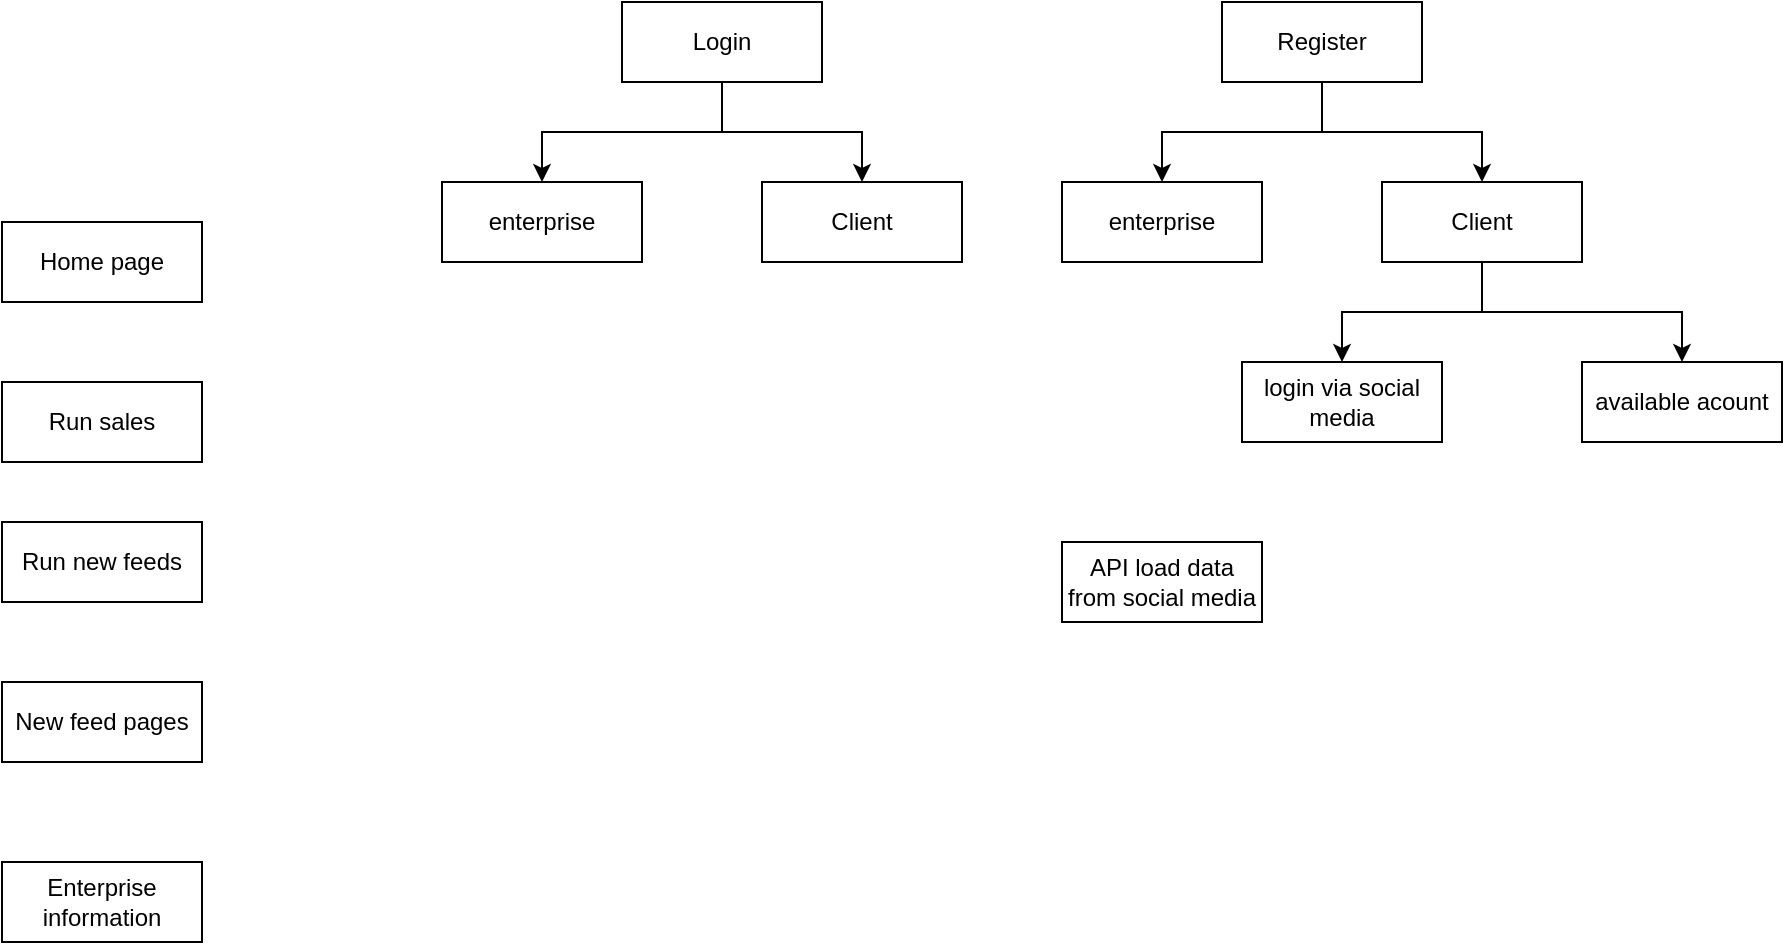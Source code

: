 <mxfile version="15.2.4" type="github">
  <diagram id="BOJJNkMMljvyY1yINhiO" name="Page-1">
    <mxGraphModel dx="1422" dy="794" grid="1" gridSize="10" guides="1" tooltips="1" connect="1" arrows="1" fold="1" page="1" pageScale="1" pageWidth="850" pageHeight="1100" math="0" shadow="0">
      <root>
        <mxCell id="0" />
        <mxCell id="1" parent="0" />
        <mxCell id="W5pFXup2JFohNcSb8Qt0-1" value="Home page" style="whiteSpace=wrap;html=1;align=center;" vertex="1" parent="1">
          <mxGeometry x="80" y="150" width="100" height="40" as="geometry" />
        </mxCell>
        <mxCell id="W5pFXup2JFohNcSb8Qt0-9" style="edgeStyle=orthogonalEdgeStyle;rounded=0;orthogonalLoop=1;jettySize=auto;html=1;" edge="1" parent="1" source="W5pFXup2JFohNcSb8Qt0-2" target="W5pFXup2JFohNcSb8Qt0-3">
          <mxGeometry relative="1" as="geometry" />
        </mxCell>
        <mxCell id="W5pFXup2JFohNcSb8Qt0-10" style="edgeStyle=orthogonalEdgeStyle;rounded=0;orthogonalLoop=1;jettySize=auto;html=1;" edge="1" parent="1" source="W5pFXup2JFohNcSb8Qt0-2" target="W5pFXup2JFohNcSb8Qt0-4">
          <mxGeometry relative="1" as="geometry" />
        </mxCell>
        <mxCell id="W5pFXup2JFohNcSb8Qt0-2" value="Login" style="whiteSpace=wrap;html=1;align=center;" vertex="1" parent="1">
          <mxGeometry x="390" y="40" width="100" height="40" as="geometry" />
        </mxCell>
        <mxCell id="W5pFXup2JFohNcSb8Qt0-3" value="enterprise" style="whiteSpace=wrap;html=1;align=center;" vertex="1" parent="1">
          <mxGeometry x="300" y="130" width="100" height="40" as="geometry" />
        </mxCell>
        <mxCell id="W5pFXup2JFohNcSb8Qt0-4" value="Client" style="whiteSpace=wrap;html=1;align=center;" vertex="1" parent="1">
          <mxGeometry x="460" y="130" width="100" height="40" as="geometry" />
        </mxCell>
        <mxCell id="W5pFXup2JFohNcSb8Qt0-5" value="Run sales" style="whiteSpace=wrap;html=1;align=center;" vertex="1" parent="1">
          <mxGeometry x="80" y="230" width="100" height="40" as="geometry" />
        </mxCell>
        <mxCell id="W5pFXup2JFohNcSb8Qt0-7" value="Run new feeds" style="whiteSpace=wrap;html=1;align=center;" vertex="1" parent="1">
          <mxGeometry x="80" y="300" width="100" height="40" as="geometry" />
        </mxCell>
        <mxCell id="W5pFXup2JFohNcSb8Qt0-11" value="API load data from social media" style="whiteSpace=wrap;html=1;align=center;" vertex="1" parent="1">
          <mxGeometry x="610" y="310" width="100" height="40" as="geometry" />
        </mxCell>
        <mxCell id="W5pFXup2JFohNcSb8Qt0-12" value="enterprise" style="whiteSpace=wrap;html=1;align=center;" vertex="1" parent="1">
          <mxGeometry x="610" y="130" width="100" height="40" as="geometry" />
        </mxCell>
        <mxCell id="W5pFXup2JFohNcSb8Qt0-15" style="edgeStyle=orthogonalEdgeStyle;rounded=0;orthogonalLoop=1;jettySize=auto;html=1;" edge="1" parent="1" source="W5pFXup2JFohNcSb8Qt0-13" target="W5pFXup2JFohNcSb8Qt0-12">
          <mxGeometry relative="1" as="geometry" />
        </mxCell>
        <mxCell id="W5pFXup2JFohNcSb8Qt0-16" style="edgeStyle=orthogonalEdgeStyle;rounded=0;orthogonalLoop=1;jettySize=auto;html=1;" edge="1" parent="1" source="W5pFXup2JFohNcSb8Qt0-13" target="W5pFXup2JFohNcSb8Qt0-14">
          <mxGeometry relative="1" as="geometry" />
        </mxCell>
        <mxCell id="W5pFXup2JFohNcSb8Qt0-13" value="Register" style="whiteSpace=wrap;html=1;align=center;" vertex="1" parent="1">
          <mxGeometry x="690" y="40" width="100" height="40" as="geometry" />
        </mxCell>
        <mxCell id="W5pFXup2JFohNcSb8Qt0-19" value="" style="edgeStyle=orthogonalEdgeStyle;rounded=0;orthogonalLoop=1;jettySize=auto;html=1;" edge="1" parent="1" source="W5pFXup2JFohNcSb8Qt0-14" target="W5pFXup2JFohNcSb8Qt0-17">
          <mxGeometry relative="1" as="geometry" />
        </mxCell>
        <mxCell id="W5pFXup2JFohNcSb8Qt0-20" style="edgeStyle=orthogonalEdgeStyle;rounded=0;orthogonalLoop=1;jettySize=auto;html=1;" edge="1" parent="1" source="W5pFXup2JFohNcSb8Qt0-14" target="W5pFXup2JFohNcSb8Qt0-18">
          <mxGeometry relative="1" as="geometry" />
        </mxCell>
        <mxCell id="W5pFXup2JFohNcSb8Qt0-14" value="Client" style="whiteSpace=wrap;html=1;align=center;" vertex="1" parent="1">
          <mxGeometry x="770" y="130" width="100" height="40" as="geometry" />
        </mxCell>
        <mxCell id="W5pFXup2JFohNcSb8Qt0-17" value="login via social media" style="whiteSpace=wrap;html=1;align=center;" vertex="1" parent="1">
          <mxGeometry x="700" y="220" width="100" height="40" as="geometry" />
        </mxCell>
        <mxCell id="W5pFXup2JFohNcSb8Qt0-18" value="available acount" style="whiteSpace=wrap;html=1;align=center;" vertex="1" parent="1">
          <mxGeometry x="870" y="220" width="100" height="40" as="geometry" />
        </mxCell>
        <mxCell id="W5pFXup2JFohNcSb8Qt0-21" value="New feed pages" style="whiteSpace=wrap;html=1;align=center;" vertex="1" parent="1">
          <mxGeometry x="80" y="380" width="100" height="40" as="geometry" />
        </mxCell>
        <mxCell id="W5pFXup2JFohNcSb8Qt0-22" value="Enterprise information" style="whiteSpace=wrap;html=1;align=center;" vertex="1" parent="1">
          <mxGeometry x="80" y="470" width="100" height="40" as="geometry" />
        </mxCell>
      </root>
    </mxGraphModel>
  </diagram>
</mxfile>
